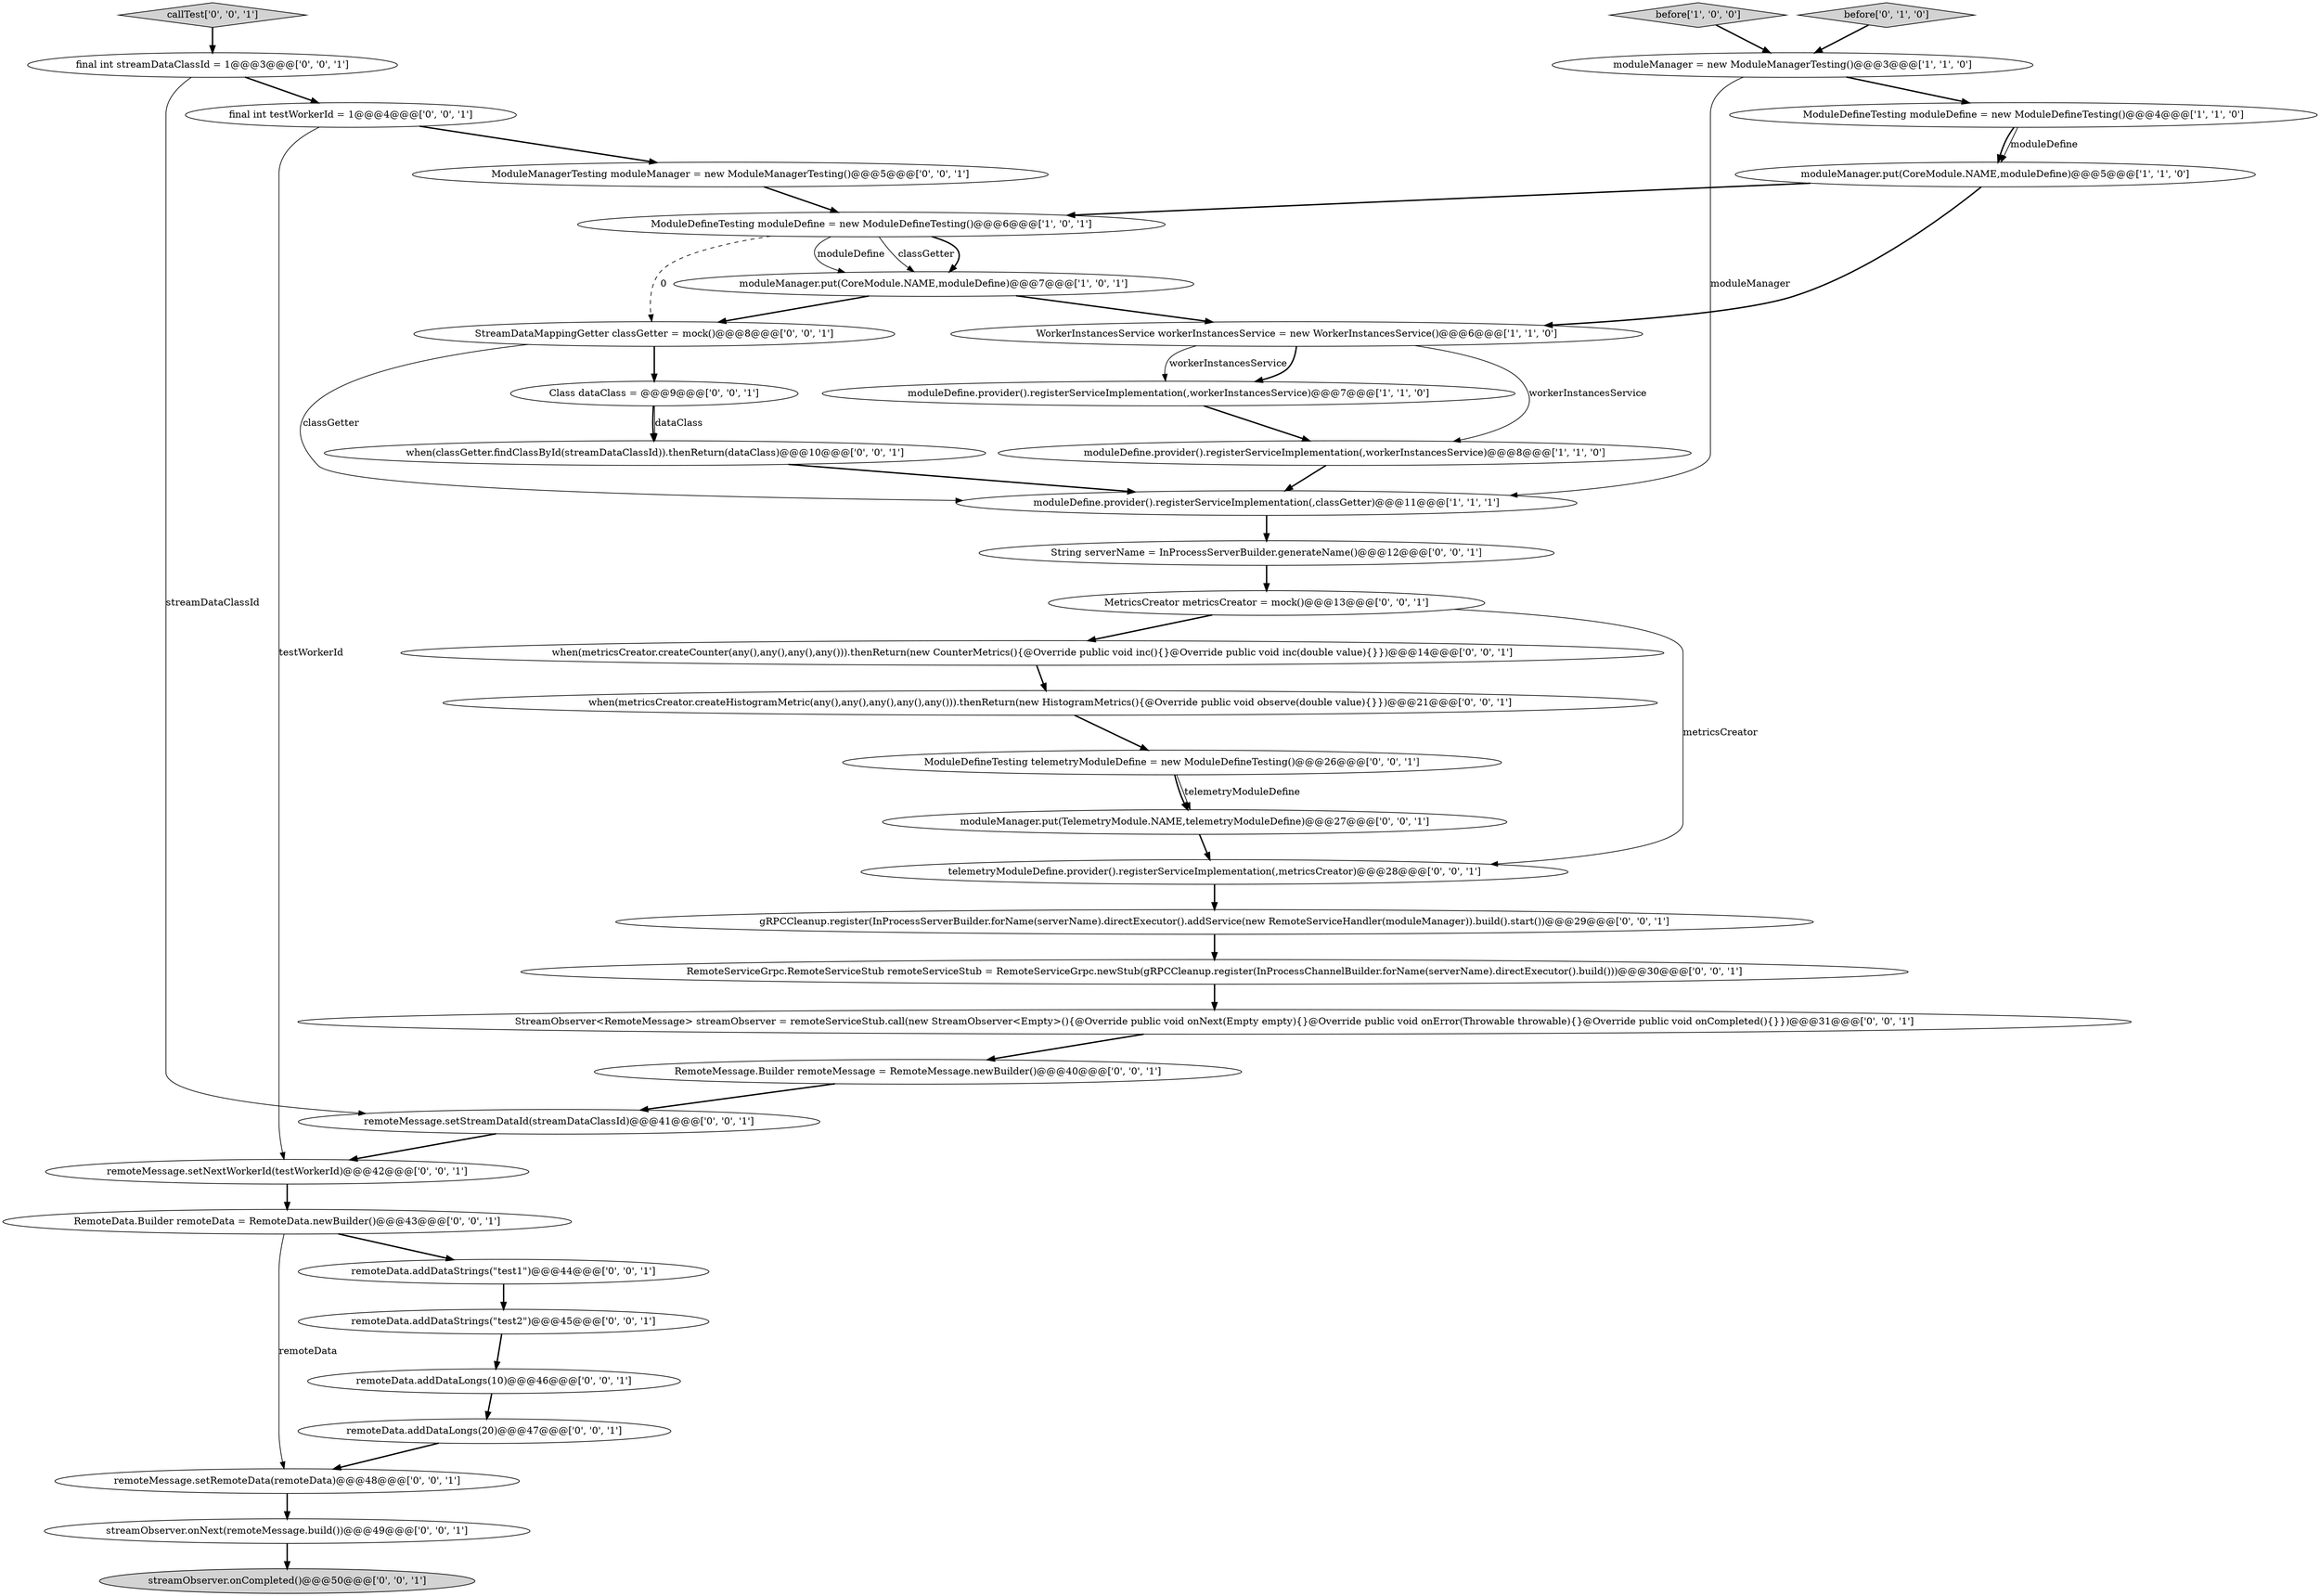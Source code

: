 digraph {
34 [style = filled, label = "StreamDataMappingGetter classGetter = mock()@@@8@@@['0', '0', '1']", fillcolor = white, shape = ellipse image = "AAA0AAABBB3BBB"];
35 [style = filled, label = "gRPCCleanup.register(InProcessServerBuilder.forName(serverName).directExecutor().addService(new RemoteServiceHandler(moduleManager)).build().start())@@@29@@@['0', '0', '1']", fillcolor = white, shape = ellipse image = "AAA0AAABBB3BBB"];
6 [style = filled, label = "moduleDefine.provider().registerServiceImplementation(,workerInstancesService)@@@7@@@['1', '1', '0']", fillcolor = white, shape = ellipse image = "AAA0AAABBB1BBB"];
5 [style = filled, label = "ModuleDefineTesting moduleDefine = new ModuleDefineTesting()@@@4@@@['1', '1', '0']", fillcolor = white, shape = ellipse image = "AAA0AAABBB1BBB"];
1 [style = filled, label = "ModuleDefineTesting moduleDefine = new ModuleDefineTesting()@@@6@@@['1', '0', '1']", fillcolor = white, shape = ellipse image = "AAA0AAABBB1BBB"];
19 [style = filled, label = "streamObserver.onCompleted()@@@50@@@['0', '0', '1']", fillcolor = lightgray, shape = ellipse image = "AAA0AAABBB3BBB"];
15 [style = filled, label = "MetricsCreator metricsCreator = mock()@@@13@@@['0', '0', '1']", fillcolor = white, shape = ellipse image = "AAA0AAABBB3BBB"];
4 [style = filled, label = "moduleDefine.provider().registerServiceImplementation(,classGetter)@@@11@@@['1', '1', '1']", fillcolor = white, shape = ellipse image = "AAA0AAABBB1BBB"];
23 [style = filled, label = "when(metricsCreator.createCounter(any(),any(),any(),any())).thenReturn(new CounterMetrics(){@Override public void inc(){}@Override public void inc(double value){}})@@@14@@@['0', '0', '1']", fillcolor = white, shape = ellipse image = "AAA0AAABBB3BBB"];
28 [style = filled, label = "Class dataClass = @@@9@@@['0', '0', '1']", fillcolor = white, shape = ellipse image = "AAA0AAABBB3BBB"];
30 [style = filled, label = "callTest['0', '0', '1']", fillcolor = lightgray, shape = diamond image = "AAA0AAABBB3BBB"];
31 [style = filled, label = "remoteData.addDataLongs(10)@@@46@@@['0', '0', '1']", fillcolor = white, shape = ellipse image = "AAA0AAABBB3BBB"];
12 [style = filled, label = "RemoteServiceGrpc.RemoteServiceStub remoteServiceStub = RemoteServiceGrpc.newStub(gRPCCleanup.register(InProcessChannelBuilder.forName(serverName).directExecutor().build()))@@@30@@@['0', '0', '1']", fillcolor = white, shape = ellipse image = "AAA0AAABBB3BBB"];
16 [style = filled, label = "remoteMessage.setRemoteData(remoteData)@@@48@@@['0', '0', '1']", fillcolor = white, shape = ellipse image = "AAA0AAABBB3BBB"];
13 [style = filled, label = "moduleManager.put(TelemetryModule.NAME,telemetryModuleDefine)@@@27@@@['0', '0', '1']", fillcolor = white, shape = ellipse image = "AAA0AAABBB3BBB"];
33 [style = filled, label = "when(metricsCreator.createHistogramMetric(any(),any(),any(),any(),any())).thenReturn(new HistogramMetrics(){@Override public void observe(double value){}})@@@21@@@['0', '0', '1']", fillcolor = white, shape = ellipse image = "AAA0AAABBB3BBB"];
17 [style = filled, label = "streamObserver.onNext(remoteMessage.build())@@@49@@@['0', '0', '1']", fillcolor = white, shape = ellipse image = "AAA0AAABBB3BBB"];
29 [style = filled, label = "remoteMessage.setNextWorkerId(testWorkerId)@@@42@@@['0', '0', '1']", fillcolor = white, shape = ellipse image = "AAA0AAABBB3BBB"];
8 [style = filled, label = "WorkerInstancesService workerInstancesService = new WorkerInstancesService()@@@6@@@['1', '1', '0']", fillcolor = white, shape = ellipse image = "AAA0AAABBB1BBB"];
22 [style = filled, label = "remoteMessage.setStreamDataId(streamDataClassId)@@@41@@@['0', '0', '1']", fillcolor = white, shape = ellipse image = "AAA0AAABBB3BBB"];
10 [style = filled, label = "before['0', '1', '0']", fillcolor = lightgray, shape = diamond image = "AAA0AAABBB2BBB"];
38 [style = filled, label = "StreamObserver<RemoteMessage> streamObserver = remoteServiceStub.call(new StreamObserver<Empty>(){@Override public void onNext(Empty empty){}@Override public void onError(Throwable throwable){}@Override public void onCompleted(){}})@@@31@@@['0', '0', '1']", fillcolor = white, shape = ellipse image = "AAA0AAABBB3BBB"];
9 [style = filled, label = "moduleManager.put(CoreModule.NAME,moduleDefine)@@@7@@@['1', '0', '1']", fillcolor = white, shape = ellipse image = "AAA0AAABBB1BBB"];
27 [style = filled, label = "remoteData.addDataStrings(\"test2\")@@@45@@@['0', '0', '1']", fillcolor = white, shape = ellipse image = "AAA0AAABBB3BBB"];
32 [style = filled, label = "RemoteData.Builder remoteData = RemoteData.newBuilder()@@@43@@@['0', '0', '1']", fillcolor = white, shape = ellipse image = "AAA0AAABBB3BBB"];
36 [style = filled, label = "final int streamDataClassId = 1@@@3@@@['0', '0', '1']", fillcolor = white, shape = ellipse image = "AAA0AAABBB3BBB"];
37 [style = filled, label = "String serverName = InProcessServerBuilder.generateName()@@@12@@@['0', '0', '1']", fillcolor = white, shape = ellipse image = "AAA0AAABBB3BBB"];
0 [style = filled, label = "moduleManager.put(CoreModule.NAME,moduleDefine)@@@5@@@['1', '1', '0']", fillcolor = white, shape = ellipse image = "AAA0AAABBB1BBB"];
3 [style = filled, label = "before['1', '0', '0']", fillcolor = lightgray, shape = diamond image = "AAA0AAABBB1BBB"];
20 [style = filled, label = "final int testWorkerId = 1@@@4@@@['0', '0', '1']", fillcolor = white, shape = ellipse image = "AAA0AAABBB3BBB"];
21 [style = filled, label = "when(classGetter.findClassById(streamDataClassId)).thenReturn(dataClass)@@@10@@@['0', '0', '1']", fillcolor = white, shape = ellipse image = "AAA0AAABBB3BBB"];
24 [style = filled, label = "ModuleDefineTesting telemetryModuleDefine = new ModuleDefineTesting()@@@26@@@['0', '0', '1']", fillcolor = white, shape = ellipse image = "AAA0AAABBB3BBB"];
25 [style = filled, label = "ModuleManagerTesting moduleManager = new ModuleManagerTesting()@@@5@@@['0', '0', '1']", fillcolor = white, shape = ellipse image = "AAA0AAABBB3BBB"];
2 [style = filled, label = "moduleManager = new ModuleManagerTesting()@@@3@@@['1', '1', '0']", fillcolor = white, shape = ellipse image = "AAA0AAABBB1BBB"];
18 [style = filled, label = "RemoteMessage.Builder remoteMessage = RemoteMessage.newBuilder()@@@40@@@['0', '0', '1']", fillcolor = white, shape = ellipse image = "AAA0AAABBB3BBB"];
26 [style = filled, label = "remoteData.addDataStrings(\"test1\")@@@44@@@['0', '0', '1']", fillcolor = white, shape = ellipse image = "AAA0AAABBB3BBB"];
11 [style = filled, label = "remoteData.addDataLongs(20)@@@47@@@['0', '0', '1']", fillcolor = white, shape = ellipse image = "AAA0AAABBB3BBB"];
14 [style = filled, label = "telemetryModuleDefine.provider().registerServiceImplementation(,metricsCreator)@@@28@@@['0', '0', '1']", fillcolor = white, shape = ellipse image = "AAA0AAABBB3BBB"];
7 [style = filled, label = "moduleDefine.provider().registerServiceImplementation(,workerInstancesService)@@@8@@@['1', '1', '0']", fillcolor = white, shape = ellipse image = "AAA0AAABBB1BBB"];
28->21 [style = bold, label=""];
22->29 [style = bold, label=""];
24->13 [style = bold, label=""];
8->7 [style = solid, label="workerInstancesService"];
31->11 [style = bold, label=""];
1->9 [style = bold, label=""];
10->2 [style = bold, label=""];
34->28 [style = bold, label=""];
14->35 [style = bold, label=""];
8->6 [style = solid, label="workerInstancesService"];
3->2 [style = bold, label=""];
18->22 [style = bold, label=""];
38->18 [style = bold, label=""];
36->20 [style = bold, label=""];
2->5 [style = bold, label=""];
1->9 [style = solid, label="moduleDefine"];
17->19 [style = bold, label=""];
36->22 [style = solid, label="streamDataClassId"];
15->23 [style = bold, label=""];
23->33 [style = bold, label=""];
0->8 [style = bold, label=""];
8->6 [style = bold, label=""];
11->16 [style = bold, label=""];
26->27 [style = bold, label=""];
4->37 [style = bold, label=""];
12->38 [style = bold, label=""];
0->1 [style = bold, label=""];
25->1 [style = bold, label=""];
20->25 [style = bold, label=""];
32->26 [style = bold, label=""];
2->4 [style = solid, label="moduleManager"];
5->0 [style = solid, label="moduleDefine"];
5->0 [style = bold, label=""];
29->32 [style = bold, label=""];
28->21 [style = solid, label="dataClass"];
7->4 [style = bold, label=""];
20->29 [style = solid, label="testWorkerId"];
24->13 [style = solid, label="telemetryModuleDefine"];
32->16 [style = solid, label="remoteData"];
16->17 [style = bold, label=""];
37->15 [style = bold, label=""];
9->8 [style = bold, label=""];
6->7 [style = bold, label=""];
35->12 [style = bold, label=""];
13->14 [style = bold, label=""];
1->34 [style = dashed, label="0"];
33->24 [style = bold, label=""];
21->4 [style = bold, label=""];
15->14 [style = solid, label="metricsCreator"];
1->9 [style = solid, label="classGetter"];
30->36 [style = bold, label=""];
9->34 [style = bold, label=""];
27->31 [style = bold, label=""];
34->4 [style = solid, label="classGetter"];
}
